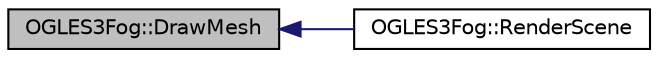digraph "OGLES3Fog::DrawMesh"
{
  edge [fontname="Helvetica",fontsize="10",labelfontname="Helvetica",labelfontsize="10"];
  node [fontname="Helvetica",fontsize="10",shape=record];
  rankdir="LR";
  Node1 [label="OGLES3Fog::DrawMesh",height=0.2,width=0.4,color="black", fillcolor="grey75", style="filled", fontcolor="black"];
  Node1 -> Node2 [dir="back",color="midnightblue",fontsize="10",style="solid"];
  Node2 [label="OGLES3Fog::RenderScene",height=0.2,width=0.4,color="black", fillcolor="white", style="filled",URL="$class_o_g_l_e_s3_fog.html#a54874a48306ebed1b5962fb05584adb9"];
}
